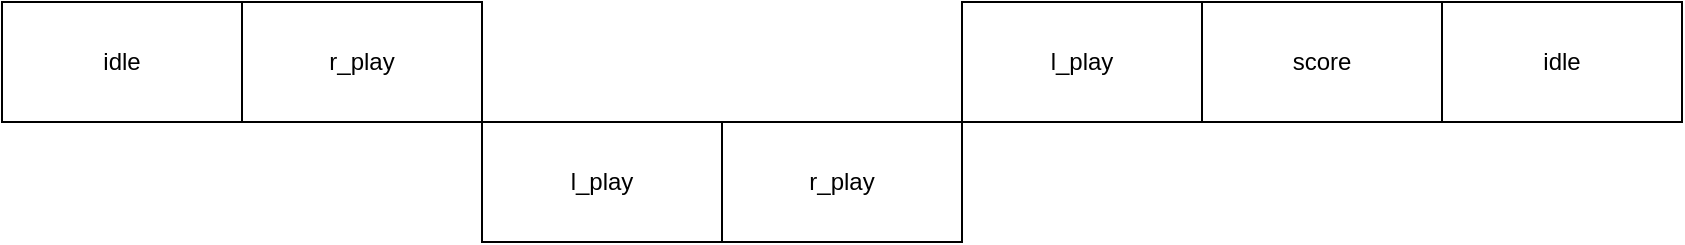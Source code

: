 <mxfile version="24.7.17">
  <diagram name="第1頁" id="5m8-UNzSnJfzA-Qlas2P">
    <mxGraphModel dx="1410" dy="290" grid="1" gridSize="10" guides="1" tooltips="1" connect="1" arrows="1" fold="1" page="1" pageScale="1" pageWidth="827" pageHeight="1169" math="0" shadow="0">
      <root>
        <mxCell id="0" />
        <mxCell id="1" parent="0" />
        <mxCell id="c_syBMQj2-KP4MA_7eI_-2" value="idle" style="rounded=0;whiteSpace=wrap;html=1;" vertex="1" parent="1">
          <mxGeometry x="-240" y="270" width="120" height="60" as="geometry" />
        </mxCell>
        <mxCell id="c_syBMQj2-KP4MA_7eI_-3" value="r_play" style="rounded=0;whiteSpace=wrap;html=1;" vertex="1" parent="1">
          <mxGeometry x="-120" y="270" width="120" height="60" as="geometry" />
        </mxCell>
        <mxCell id="c_syBMQj2-KP4MA_7eI_-4" value="l_play" style="rounded=0;whiteSpace=wrap;html=1;" vertex="1" parent="1">
          <mxGeometry y="330" width="120" height="60" as="geometry" />
        </mxCell>
        <mxCell id="c_syBMQj2-KP4MA_7eI_-5" value="r_play" style="rounded=0;whiteSpace=wrap;html=1;" vertex="1" parent="1">
          <mxGeometry x="120" y="330" width="120" height="60" as="geometry" />
        </mxCell>
        <mxCell id="c_syBMQj2-KP4MA_7eI_-6" value="l_play" style="rounded=0;whiteSpace=wrap;html=1;" vertex="1" parent="1">
          <mxGeometry x="240" y="270" width="120" height="60" as="geometry" />
        </mxCell>
        <mxCell id="c_syBMQj2-KP4MA_7eI_-7" value="score" style="rounded=0;whiteSpace=wrap;html=1;" vertex="1" parent="1">
          <mxGeometry x="360" y="270" width="120" height="60" as="geometry" />
        </mxCell>
        <mxCell id="c_syBMQj2-KP4MA_7eI_-8" value="idle" style="rounded=0;whiteSpace=wrap;html=1;" vertex="1" parent="1">
          <mxGeometry x="480" y="270" width="120" height="60" as="geometry" />
        </mxCell>
      </root>
    </mxGraphModel>
  </diagram>
</mxfile>
